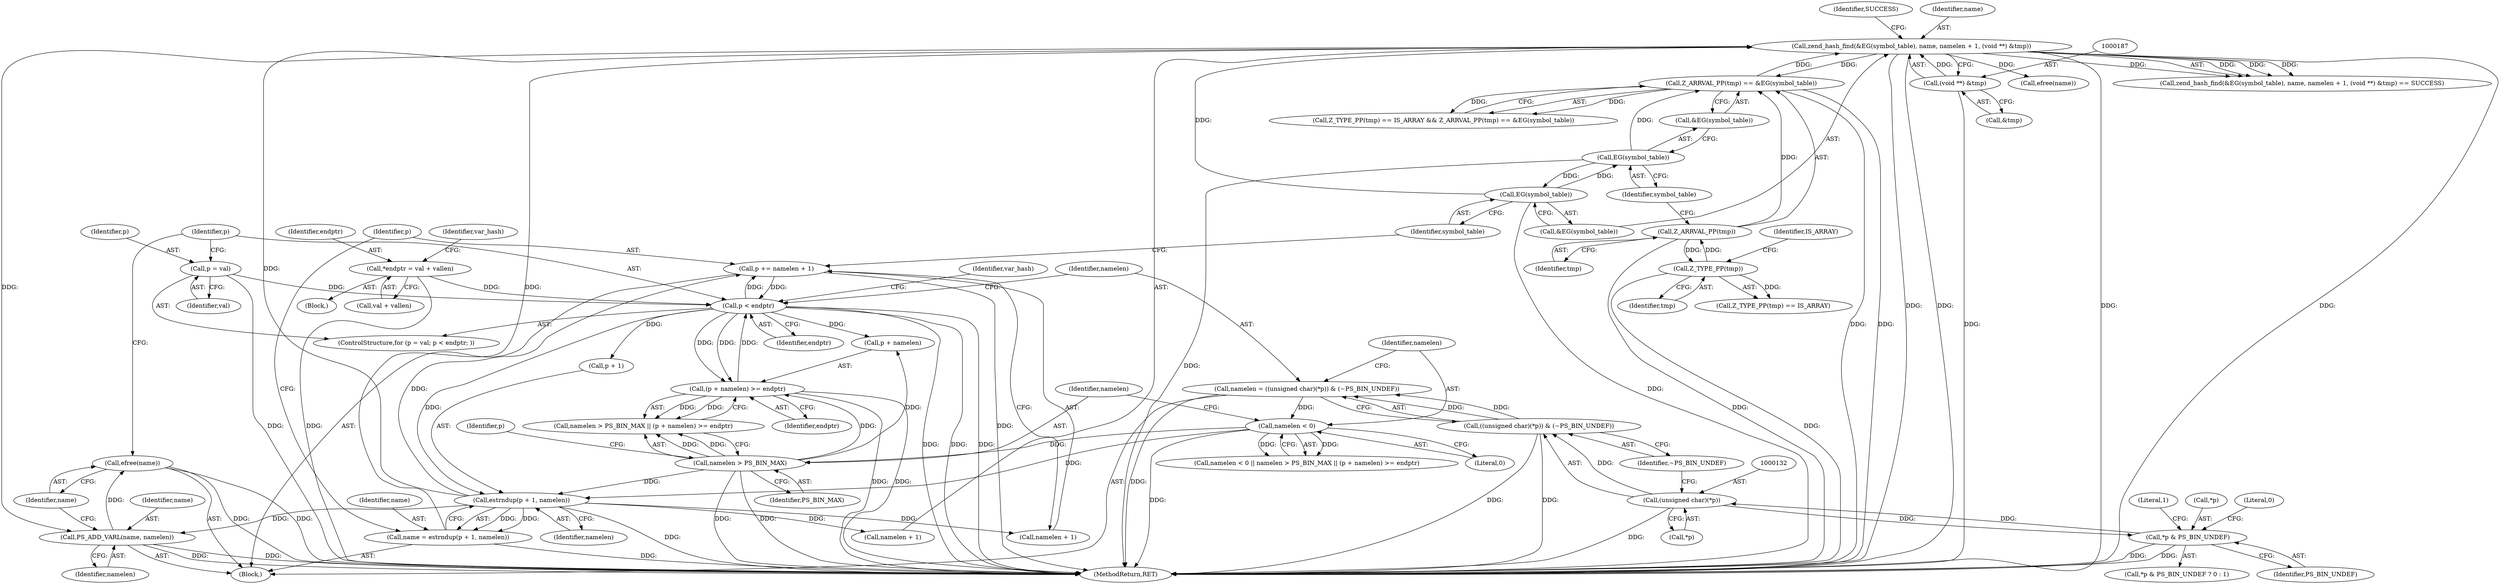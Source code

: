 digraph "1_php-src_8763c6090d627d8bb0ee1d030c30e58f406be9ce?w=1@API" {
"1000234" [label="(Call,efree(name))"];
"1000231" [label="(Call,PS_ADD_VARL(name, namelen))"];
"1000178" [label="(Call,zend_hash_find(&EG(symbol_table), name, namelen + 1, (void **) &tmp))"];
"1000199" [label="(Call,Z_ARRVAL_PP(tmp) == &EG(symbol_table))"];
"1000200" [label="(Call,Z_ARRVAL_PP(tmp))"];
"1000196" [label="(Call,Z_TYPE_PP(tmp))"];
"1000203" [label="(Call,EG(symbol_table))"];
"1000180" [label="(Call,EG(symbol_table))"];
"1000164" [label="(Call,name = estrndup(p + 1, namelen))"];
"1000166" [label="(Call,estrndup(p + 1, namelen))"];
"1000123" [label="(Call,p < endptr)"];
"1000171" [label="(Call,p += namelen + 1)"];
"1000120" [label="(Call,p = val)"];
"1000145" [label="(Call,(p + namelen) >= endptr)"];
"1000142" [label="(Call,namelen > PS_BIN_MAX)"];
"1000138" [label="(Call,namelen < 0)"];
"1000128" [label="(Call,namelen = ((unsigned char)(*p)) & (~PS_BIN_UNDEF))"];
"1000130" [label="(Call,((unsigned char)(*p)) & (~PS_BIN_UNDEF))"];
"1000131" [label="(Call,(unsigned char)(*p))"];
"1000158" [label="(Call,*p & PS_BIN_UNDEF)"];
"1000108" [label="(Call,*endptr = val + vallen)"];
"1000186" [label="(Call,(void **) &tmp)"];
"1000199" [label="(Call,Z_ARRVAL_PP(tmp) == &EG(symbol_table))"];
"1000142" [label="(Call,namelen > PS_BIN_MAX)"];
"1000118" [label="(Identifier,var_hash)"];
"1000183" [label="(Call,namelen + 1)"];
"1000170" [label="(Identifier,namelen)"];
"1000232" [label="(Identifier,name)"];
"1000211" [label="(Call,efree(name))"];
"1000129" [label="(Identifier,namelen)"];
"1000200" [label="(Call,Z_ARRVAL_PP(tmp))"];
"1000119" [label="(ControlStructure,for (p = val; p < endptr; ))"];
"1000149" [label="(Identifier,endptr)"];
"1000139" [label="(Identifier,namelen)"];
"1000130" [label="(Call,((unsigned char)(*p)) & (~PS_BIN_UNDEF))"];
"1000158" [label="(Call,*p & PS_BIN_UNDEF)"];
"1000165" [label="(Identifier,name)"];
"1000161" [label="(Identifier,PS_BIN_UNDEF)"];
"1000163" [label="(Literal,1)"];
"1000202" [label="(Call,&EG(symbol_table))"];
"1000235" [label="(Identifier,name)"];
"1000172" [label="(Identifier,p)"];
"1000203" [label="(Call,EG(symbol_table))"];
"1000159" [label="(Call,*p)"];
"1000162" [label="(Literal,0)"];
"1000120" [label="(Call,p = val)"];
"1000125" [label="(Identifier,endptr)"];
"1000167" [label="(Call,p + 1)"];
"1000201" [label="(Identifier,tmp)"];
"1000143" [label="(Identifier,namelen)"];
"1000180" [label="(Call,EG(symbol_table))"];
"1000157" [label="(Call,*p & PS_BIN_UNDEF ? 0 : 1)"];
"1000171" [label="(Call,p += namelen + 1)"];
"1000122" [label="(Identifier,val)"];
"1000140" [label="(Literal,0)"];
"1000173" [label="(Call,namelen + 1)"];
"1000144" [label="(Identifier,PS_BIN_MAX)"];
"1000104" [label="(Block,)"];
"1000240" [label="(MethodReturn,RET)"];
"1000237" [label="(Identifier,var_hash)"];
"1000126" [label="(Block,)"];
"1000186" [label="(Call,(void **) &tmp)"];
"1000147" [label="(Identifier,p)"];
"1000141" [label="(Call,namelen > PS_BIN_MAX || (p + namelen) >= endptr)"];
"1000110" [label="(Call,val + vallen)"];
"1000181" [label="(Identifier,symbol_table)"];
"1000166" [label="(Call,estrndup(p + 1, namelen))"];
"1000124" [label="(Identifier,p)"];
"1000233" [label="(Identifier,namelen)"];
"1000198" [label="(Identifier,IS_ARRAY)"];
"1000123" [label="(Call,p < endptr)"];
"1000128" [label="(Call,namelen = ((unsigned char)(*p)) & (~PS_BIN_UNDEF))"];
"1000135" [label="(Identifier,~PS_BIN_UNDEF)"];
"1000133" [label="(Call,*p)"];
"1000188" [label="(Call,&tmp)"];
"1000196" [label="(Call,Z_TYPE_PP(tmp))"];
"1000190" [label="(Identifier,SUCCESS)"];
"1000109" [label="(Identifier,endptr)"];
"1000145" [label="(Call,(p + namelen) >= endptr)"];
"1000178" [label="(Call,zend_hash_find(&EG(symbol_table), name, namelen + 1, (void **) &tmp))"];
"1000177" [label="(Call,zend_hash_find(&EG(symbol_table), name, namelen + 1, (void **) &tmp) == SUCCESS)"];
"1000231" [label="(Call,PS_ADD_VARL(name, namelen))"];
"1000138" [label="(Call,namelen < 0)"];
"1000164" [label="(Call,name = estrndup(p + 1, namelen))"];
"1000204" [label="(Identifier,symbol_table)"];
"1000131" [label="(Call,(unsigned char)(*p))"];
"1000234" [label="(Call,efree(name))"];
"1000182" [label="(Identifier,name)"];
"1000179" [label="(Call,&EG(symbol_table))"];
"1000197" [label="(Identifier,tmp)"];
"1000195" [label="(Call,Z_TYPE_PP(tmp) == IS_ARRAY)"];
"1000146" [label="(Call,p + namelen)"];
"1000108" [label="(Call,*endptr = val + vallen)"];
"1000121" [label="(Identifier,p)"];
"1000137" [label="(Call,namelen < 0 || namelen > PS_BIN_MAX || (p + namelen) >= endptr)"];
"1000194" [label="(Call,Z_TYPE_PP(tmp) == IS_ARRAY && Z_ARRVAL_PP(tmp) == &EG(symbol_table))"];
"1000234" -> "1000126"  [label="AST: "];
"1000234" -> "1000235"  [label="CFG: "];
"1000235" -> "1000234"  [label="AST: "];
"1000124" -> "1000234"  [label="CFG: "];
"1000234" -> "1000240"  [label="DDG: "];
"1000234" -> "1000240"  [label="DDG: "];
"1000231" -> "1000234"  [label="DDG: "];
"1000231" -> "1000126"  [label="AST: "];
"1000231" -> "1000233"  [label="CFG: "];
"1000232" -> "1000231"  [label="AST: "];
"1000233" -> "1000231"  [label="AST: "];
"1000235" -> "1000231"  [label="CFG: "];
"1000231" -> "1000240"  [label="DDG: "];
"1000231" -> "1000240"  [label="DDG: "];
"1000178" -> "1000231"  [label="DDG: "];
"1000166" -> "1000231"  [label="DDG: "];
"1000178" -> "1000177"  [label="AST: "];
"1000178" -> "1000186"  [label="CFG: "];
"1000179" -> "1000178"  [label="AST: "];
"1000182" -> "1000178"  [label="AST: "];
"1000183" -> "1000178"  [label="AST: "];
"1000186" -> "1000178"  [label="AST: "];
"1000190" -> "1000178"  [label="CFG: "];
"1000178" -> "1000240"  [label="DDG: "];
"1000178" -> "1000240"  [label="DDG: "];
"1000178" -> "1000240"  [label="DDG: "];
"1000178" -> "1000240"  [label="DDG: "];
"1000178" -> "1000177"  [label="DDG: "];
"1000178" -> "1000177"  [label="DDG: "];
"1000178" -> "1000177"  [label="DDG: "];
"1000178" -> "1000177"  [label="DDG: "];
"1000199" -> "1000178"  [label="DDG: "];
"1000180" -> "1000178"  [label="DDG: "];
"1000164" -> "1000178"  [label="DDG: "];
"1000166" -> "1000178"  [label="DDG: "];
"1000186" -> "1000178"  [label="DDG: "];
"1000178" -> "1000199"  [label="DDG: "];
"1000178" -> "1000211"  [label="DDG: "];
"1000199" -> "1000194"  [label="AST: "];
"1000199" -> "1000202"  [label="CFG: "];
"1000200" -> "1000199"  [label="AST: "];
"1000202" -> "1000199"  [label="AST: "];
"1000194" -> "1000199"  [label="CFG: "];
"1000199" -> "1000240"  [label="DDG: "];
"1000199" -> "1000240"  [label="DDG: "];
"1000199" -> "1000194"  [label="DDG: "];
"1000199" -> "1000194"  [label="DDG: "];
"1000200" -> "1000199"  [label="DDG: "];
"1000203" -> "1000199"  [label="DDG: "];
"1000200" -> "1000201"  [label="CFG: "];
"1000201" -> "1000200"  [label="AST: "];
"1000204" -> "1000200"  [label="CFG: "];
"1000200" -> "1000240"  [label="DDG: "];
"1000200" -> "1000196"  [label="DDG: "];
"1000196" -> "1000200"  [label="DDG: "];
"1000196" -> "1000195"  [label="AST: "];
"1000196" -> "1000197"  [label="CFG: "];
"1000197" -> "1000196"  [label="AST: "];
"1000198" -> "1000196"  [label="CFG: "];
"1000196" -> "1000240"  [label="DDG: "];
"1000196" -> "1000195"  [label="DDG: "];
"1000203" -> "1000202"  [label="AST: "];
"1000203" -> "1000204"  [label="CFG: "];
"1000204" -> "1000203"  [label="AST: "];
"1000202" -> "1000203"  [label="CFG: "];
"1000203" -> "1000240"  [label="DDG: "];
"1000203" -> "1000180"  [label="DDG: "];
"1000180" -> "1000203"  [label="DDG: "];
"1000180" -> "1000179"  [label="AST: "];
"1000180" -> "1000181"  [label="CFG: "];
"1000181" -> "1000180"  [label="AST: "];
"1000179" -> "1000180"  [label="CFG: "];
"1000180" -> "1000240"  [label="DDG: "];
"1000164" -> "1000126"  [label="AST: "];
"1000164" -> "1000166"  [label="CFG: "];
"1000165" -> "1000164"  [label="AST: "];
"1000166" -> "1000164"  [label="AST: "];
"1000172" -> "1000164"  [label="CFG: "];
"1000164" -> "1000240"  [label="DDG: "];
"1000166" -> "1000164"  [label="DDG: "];
"1000166" -> "1000164"  [label="DDG: "];
"1000166" -> "1000170"  [label="CFG: "];
"1000167" -> "1000166"  [label="AST: "];
"1000170" -> "1000166"  [label="AST: "];
"1000166" -> "1000240"  [label="DDG: "];
"1000123" -> "1000166"  [label="DDG: "];
"1000138" -> "1000166"  [label="DDG: "];
"1000142" -> "1000166"  [label="DDG: "];
"1000166" -> "1000171"  [label="DDG: "];
"1000166" -> "1000173"  [label="DDG: "];
"1000166" -> "1000183"  [label="DDG: "];
"1000123" -> "1000119"  [label="AST: "];
"1000123" -> "1000125"  [label="CFG: "];
"1000124" -> "1000123"  [label="AST: "];
"1000125" -> "1000123"  [label="AST: "];
"1000129" -> "1000123"  [label="CFG: "];
"1000237" -> "1000123"  [label="CFG: "];
"1000123" -> "1000240"  [label="DDG: "];
"1000123" -> "1000240"  [label="DDG: "];
"1000123" -> "1000240"  [label="DDG: "];
"1000171" -> "1000123"  [label="DDG: "];
"1000120" -> "1000123"  [label="DDG: "];
"1000145" -> "1000123"  [label="DDG: "];
"1000108" -> "1000123"  [label="DDG: "];
"1000123" -> "1000145"  [label="DDG: "];
"1000123" -> "1000145"  [label="DDG: "];
"1000123" -> "1000146"  [label="DDG: "];
"1000123" -> "1000167"  [label="DDG: "];
"1000123" -> "1000171"  [label="DDG: "];
"1000171" -> "1000126"  [label="AST: "];
"1000171" -> "1000173"  [label="CFG: "];
"1000172" -> "1000171"  [label="AST: "];
"1000173" -> "1000171"  [label="AST: "];
"1000181" -> "1000171"  [label="CFG: "];
"1000171" -> "1000240"  [label="DDG: "];
"1000120" -> "1000119"  [label="AST: "];
"1000120" -> "1000122"  [label="CFG: "];
"1000121" -> "1000120"  [label="AST: "];
"1000122" -> "1000120"  [label="AST: "];
"1000124" -> "1000120"  [label="CFG: "];
"1000120" -> "1000240"  [label="DDG: "];
"1000145" -> "1000141"  [label="AST: "];
"1000145" -> "1000149"  [label="CFG: "];
"1000146" -> "1000145"  [label="AST: "];
"1000149" -> "1000145"  [label="AST: "];
"1000141" -> "1000145"  [label="CFG: "];
"1000145" -> "1000240"  [label="DDG: "];
"1000145" -> "1000240"  [label="DDG: "];
"1000145" -> "1000141"  [label="DDG: "];
"1000145" -> "1000141"  [label="DDG: "];
"1000142" -> "1000145"  [label="DDG: "];
"1000142" -> "1000141"  [label="AST: "];
"1000142" -> "1000144"  [label="CFG: "];
"1000143" -> "1000142"  [label="AST: "];
"1000144" -> "1000142"  [label="AST: "];
"1000147" -> "1000142"  [label="CFG: "];
"1000141" -> "1000142"  [label="CFG: "];
"1000142" -> "1000240"  [label="DDG: "];
"1000142" -> "1000240"  [label="DDG: "];
"1000142" -> "1000141"  [label="DDG: "];
"1000142" -> "1000141"  [label="DDG: "];
"1000138" -> "1000142"  [label="DDG: "];
"1000142" -> "1000146"  [label="DDG: "];
"1000138" -> "1000137"  [label="AST: "];
"1000138" -> "1000140"  [label="CFG: "];
"1000139" -> "1000138"  [label="AST: "];
"1000140" -> "1000138"  [label="AST: "];
"1000143" -> "1000138"  [label="CFG: "];
"1000137" -> "1000138"  [label="CFG: "];
"1000138" -> "1000240"  [label="DDG: "];
"1000138" -> "1000137"  [label="DDG: "];
"1000138" -> "1000137"  [label="DDG: "];
"1000128" -> "1000138"  [label="DDG: "];
"1000128" -> "1000126"  [label="AST: "];
"1000128" -> "1000130"  [label="CFG: "];
"1000129" -> "1000128"  [label="AST: "];
"1000130" -> "1000128"  [label="AST: "];
"1000139" -> "1000128"  [label="CFG: "];
"1000128" -> "1000240"  [label="DDG: "];
"1000130" -> "1000128"  [label="DDG: "];
"1000130" -> "1000128"  [label="DDG: "];
"1000130" -> "1000135"  [label="CFG: "];
"1000131" -> "1000130"  [label="AST: "];
"1000135" -> "1000130"  [label="AST: "];
"1000130" -> "1000240"  [label="DDG: "];
"1000130" -> "1000240"  [label="DDG: "];
"1000131" -> "1000130"  [label="DDG: "];
"1000131" -> "1000133"  [label="CFG: "];
"1000132" -> "1000131"  [label="AST: "];
"1000133" -> "1000131"  [label="AST: "];
"1000135" -> "1000131"  [label="CFG: "];
"1000131" -> "1000240"  [label="DDG: "];
"1000158" -> "1000131"  [label="DDG: "];
"1000131" -> "1000158"  [label="DDG: "];
"1000158" -> "1000157"  [label="AST: "];
"1000158" -> "1000161"  [label="CFG: "];
"1000159" -> "1000158"  [label="AST: "];
"1000161" -> "1000158"  [label="AST: "];
"1000162" -> "1000158"  [label="CFG: "];
"1000163" -> "1000158"  [label="CFG: "];
"1000158" -> "1000240"  [label="DDG: "];
"1000158" -> "1000240"  [label="DDG: "];
"1000108" -> "1000104"  [label="AST: "];
"1000108" -> "1000110"  [label="CFG: "];
"1000109" -> "1000108"  [label="AST: "];
"1000110" -> "1000108"  [label="AST: "];
"1000118" -> "1000108"  [label="CFG: "];
"1000108" -> "1000240"  [label="DDG: "];
"1000186" -> "1000188"  [label="CFG: "];
"1000187" -> "1000186"  [label="AST: "];
"1000188" -> "1000186"  [label="AST: "];
"1000186" -> "1000240"  [label="DDG: "];
}
